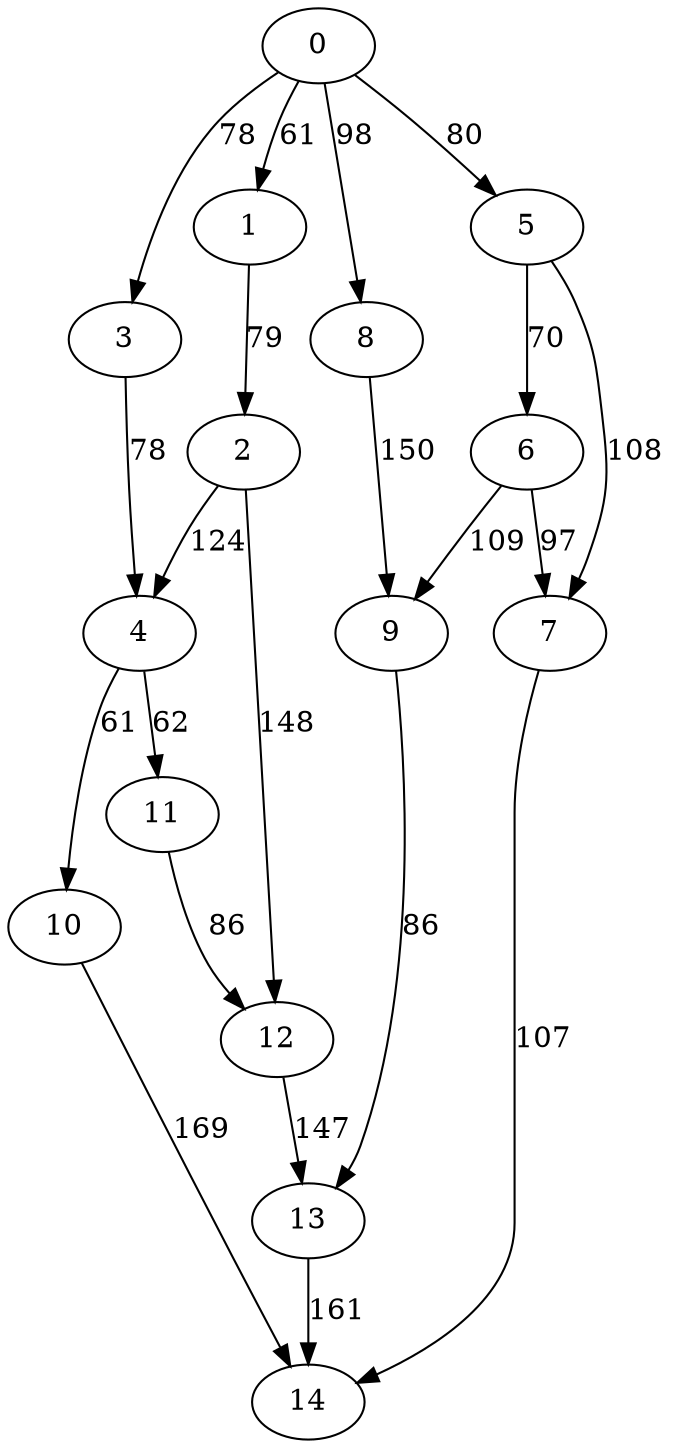 digraph t20p3r7_8 {
0 -> 1 [ label = 61 ];
0 -> 3 [ label = 78 ];
0 -> 5 [ label = 80 ];
0 -> 8 [ label = 98 ];
1 -> 2 [ label = 79 ];
2 -> 4 [ label = 124 ];
2 -> 12 [ label = 148 ];
3 -> 4 [ label = 78 ];
4 -> 10 [ label = 61 ];
4 -> 11 [ label = 62 ];
5 -> 6 [ label = 70 ];
5 -> 7 [ label = 108 ];
6 -> 7 [ label = 97 ];
6 -> 9 [ label = 109 ];
7 -> 14 [ label = 107 ];
8 -> 9 [ label = 150 ];
9 -> 13 [ label = 86 ];
10 -> 14 [ label = 169 ];
11 -> 12 [ label = 86 ];
12 -> 13 [ label = 147 ];
13 -> 14 [ label = 161 ];
 }

